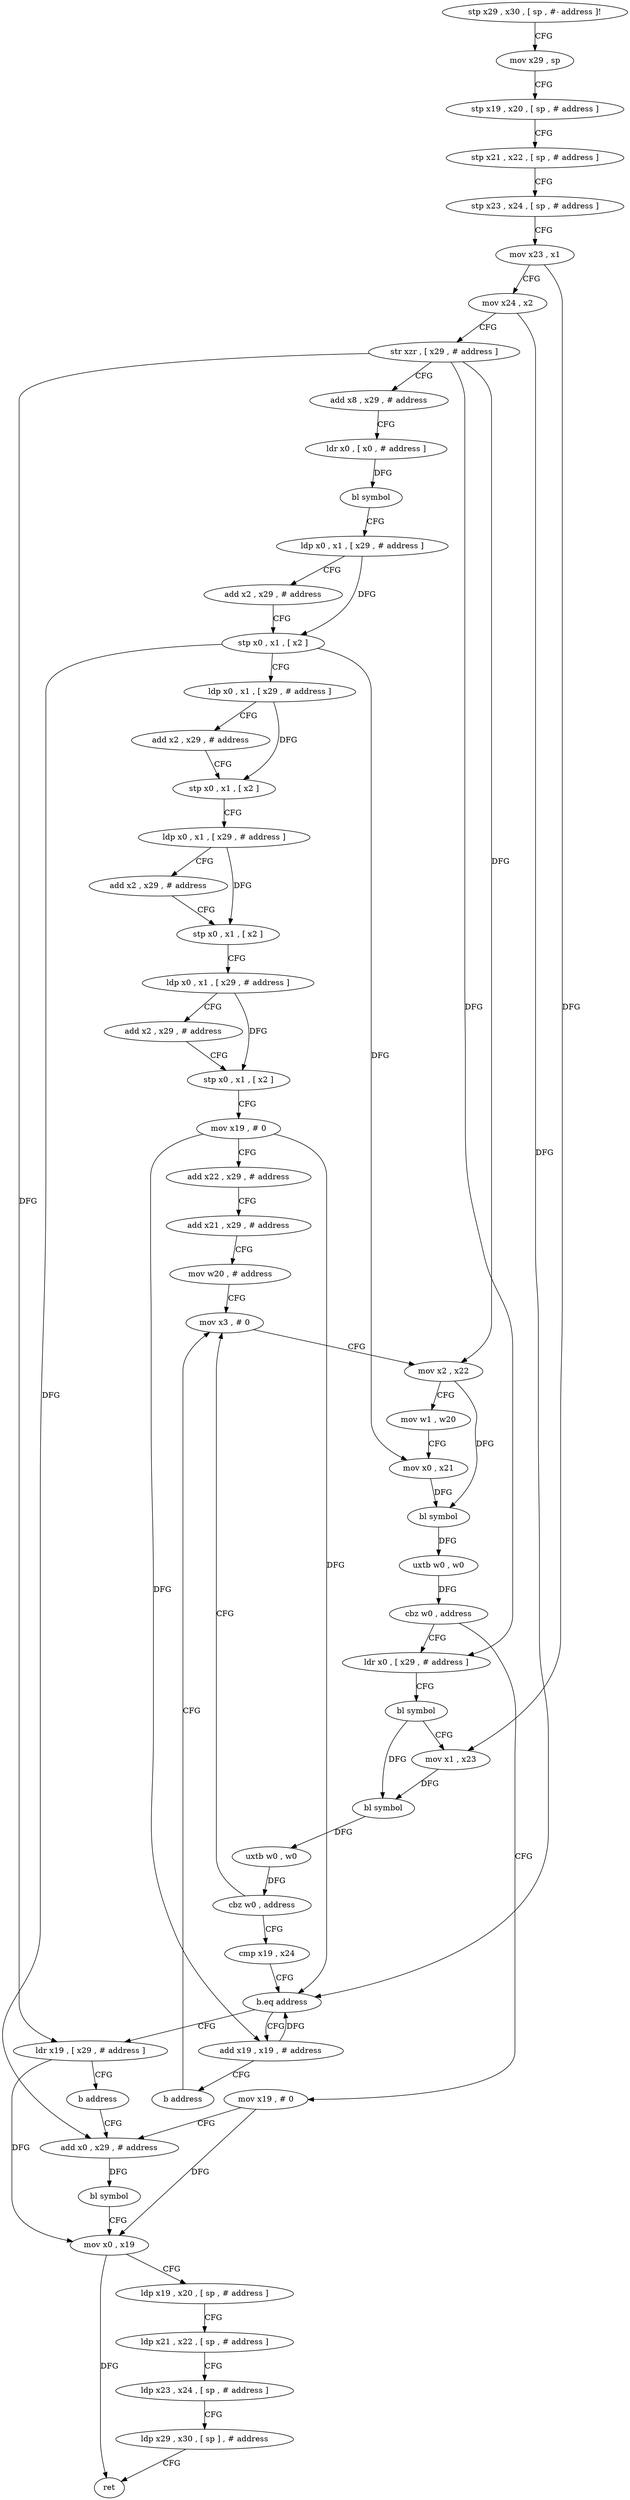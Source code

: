 digraph "func" {
"86264" [label = "stp x29 , x30 , [ sp , #- address ]!" ]
"86268" [label = "mov x29 , sp" ]
"86272" [label = "stp x19 , x20 , [ sp , # address ]" ]
"86276" [label = "stp x21 , x22 , [ sp , # address ]" ]
"86280" [label = "stp x23 , x24 , [ sp , # address ]" ]
"86284" [label = "mov x23 , x1" ]
"86288" [label = "mov x24 , x2" ]
"86292" [label = "str xzr , [ x29 , # address ]" ]
"86296" [label = "add x8 , x29 , # address" ]
"86300" [label = "ldr x0 , [ x0 , # address ]" ]
"86304" [label = "bl symbol" ]
"86308" [label = "ldp x0 , x1 , [ x29 , # address ]" ]
"86312" [label = "add x2 , x29 , # address" ]
"86316" [label = "stp x0 , x1 , [ x2 ]" ]
"86320" [label = "ldp x0 , x1 , [ x29 , # address ]" ]
"86324" [label = "add x2 , x29 , # address" ]
"86328" [label = "stp x0 , x1 , [ x2 ]" ]
"86332" [label = "ldp x0 , x1 , [ x29 , # address ]" ]
"86336" [label = "add x2 , x29 , # address" ]
"86340" [label = "stp x0 , x1 , [ x2 ]" ]
"86344" [label = "ldp x0 , x1 , [ x29 , # address ]" ]
"86348" [label = "add x2 , x29 , # address" ]
"86352" [label = "stp x0 , x1 , [ x2 ]" ]
"86356" [label = "mov x19 , # 0" ]
"86360" [label = "add x22 , x29 , # address" ]
"86364" [label = "add x21 , x29 , # address" ]
"86368" [label = "mov w20 , # address" ]
"86372" [label = "mov x3 , # 0" ]
"86448" [label = "mov x19 , # 0" ]
"86452" [label = "add x0 , x29 , # address" ]
"86400" [label = "ldr x0 , [ x29 , # address ]" ]
"86404" [label = "bl symbol" ]
"86408" [label = "mov x1 , x23" ]
"86412" [label = "bl symbol" ]
"86416" [label = "uxtb w0 , w0" ]
"86420" [label = "cbz w0 , address" ]
"86424" [label = "cmp x19 , x24" ]
"86376" [label = "mov x2 , x22" ]
"86380" [label = "mov w1 , w20" ]
"86384" [label = "mov x0 , x21" ]
"86388" [label = "bl symbol" ]
"86392" [label = "uxtb w0 , w0" ]
"86396" [label = "cbz w0 , address" ]
"86428" [label = "b.eq address" ]
"86440" [label = "ldr x19 , [ x29 , # address ]" ]
"86432" [label = "add x19 , x19 , # address" ]
"86444" [label = "b address" ]
"86436" [label = "b address" ]
"86456" [label = "bl symbol" ]
"86460" [label = "mov x0 , x19" ]
"86464" [label = "ldp x19 , x20 , [ sp , # address ]" ]
"86468" [label = "ldp x21 , x22 , [ sp , # address ]" ]
"86472" [label = "ldp x23 , x24 , [ sp , # address ]" ]
"86476" [label = "ldp x29 , x30 , [ sp ] , # address" ]
"86480" [label = "ret" ]
"86264" -> "86268" [ label = "CFG" ]
"86268" -> "86272" [ label = "CFG" ]
"86272" -> "86276" [ label = "CFG" ]
"86276" -> "86280" [ label = "CFG" ]
"86280" -> "86284" [ label = "CFG" ]
"86284" -> "86288" [ label = "CFG" ]
"86284" -> "86408" [ label = "DFG" ]
"86288" -> "86292" [ label = "CFG" ]
"86288" -> "86428" [ label = "DFG" ]
"86292" -> "86296" [ label = "CFG" ]
"86292" -> "86400" [ label = "DFG" ]
"86292" -> "86440" [ label = "DFG" ]
"86292" -> "86376" [ label = "DFG" ]
"86296" -> "86300" [ label = "CFG" ]
"86300" -> "86304" [ label = "DFG" ]
"86304" -> "86308" [ label = "CFG" ]
"86308" -> "86312" [ label = "CFG" ]
"86308" -> "86316" [ label = "DFG" ]
"86312" -> "86316" [ label = "CFG" ]
"86316" -> "86320" [ label = "CFG" ]
"86316" -> "86384" [ label = "DFG" ]
"86316" -> "86452" [ label = "DFG" ]
"86320" -> "86324" [ label = "CFG" ]
"86320" -> "86328" [ label = "DFG" ]
"86324" -> "86328" [ label = "CFG" ]
"86328" -> "86332" [ label = "CFG" ]
"86332" -> "86336" [ label = "CFG" ]
"86332" -> "86340" [ label = "DFG" ]
"86336" -> "86340" [ label = "CFG" ]
"86340" -> "86344" [ label = "CFG" ]
"86344" -> "86348" [ label = "CFG" ]
"86344" -> "86352" [ label = "DFG" ]
"86348" -> "86352" [ label = "CFG" ]
"86352" -> "86356" [ label = "CFG" ]
"86356" -> "86360" [ label = "CFG" ]
"86356" -> "86428" [ label = "DFG" ]
"86356" -> "86432" [ label = "DFG" ]
"86360" -> "86364" [ label = "CFG" ]
"86364" -> "86368" [ label = "CFG" ]
"86368" -> "86372" [ label = "CFG" ]
"86372" -> "86376" [ label = "CFG" ]
"86448" -> "86452" [ label = "CFG" ]
"86448" -> "86460" [ label = "DFG" ]
"86452" -> "86456" [ label = "DFG" ]
"86400" -> "86404" [ label = "CFG" ]
"86404" -> "86408" [ label = "CFG" ]
"86404" -> "86412" [ label = "DFG" ]
"86408" -> "86412" [ label = "DFG" ]
"86412" -> "86416" [ label = "DFG" ]
"86416" -> "86420" [ label = "DFG" ]
"86420" -> "86372" [ label = "CFG" ]
"86420" -> "86424" [ label = "CFG" ]
"86424" -> "86428" [ label = "CFG" ]
"86376" -> "86380" [ label = "CFG" ]
"86376" -> "86388" [ label = "DFG" ]
"86380" -> "86384" [ label = "CFG" ]
"86384" -> "86388" [ label = "DFG" ]
"86388" -> "86392" [ label = "DFG" ]
"86392" -> "86396" [ label = "DFG" ]
"86396" -> "86448" [ label = "CFG" ]
"86396" -> "86400" [ label = "CFG" ]
"86428" -> "86440" [ label = "CFG" ]
"86428" -> "86432" [ label = "CFG" ]
"86440" -> "86444" [ label = "CFG" ]
"86440" -> "86460" [ label = "DFG" ]
"86432" -> "86436" [ label = "CFG" ]
"86432" -> "86428" [ label = "DFG" ]
"86444" -> "86452" [ label = "CFG" ]
"86436" -> "86372" [ label = "CFG" ]
"86456" -> "86460" [ label = "CFG" ]
"86460" -> "86464" [ label = "CFG" ]
"86460" -> "86480" [ label = "DFG" ]
"86464" -> "86468" [ label = "CFG" ]
"86468" -> "86472" [ label = "CFG" ]
"86472" -> "86476" [ label = "CFG" ]
"86476" -> "86480" [ label = "CFG" ]
}
